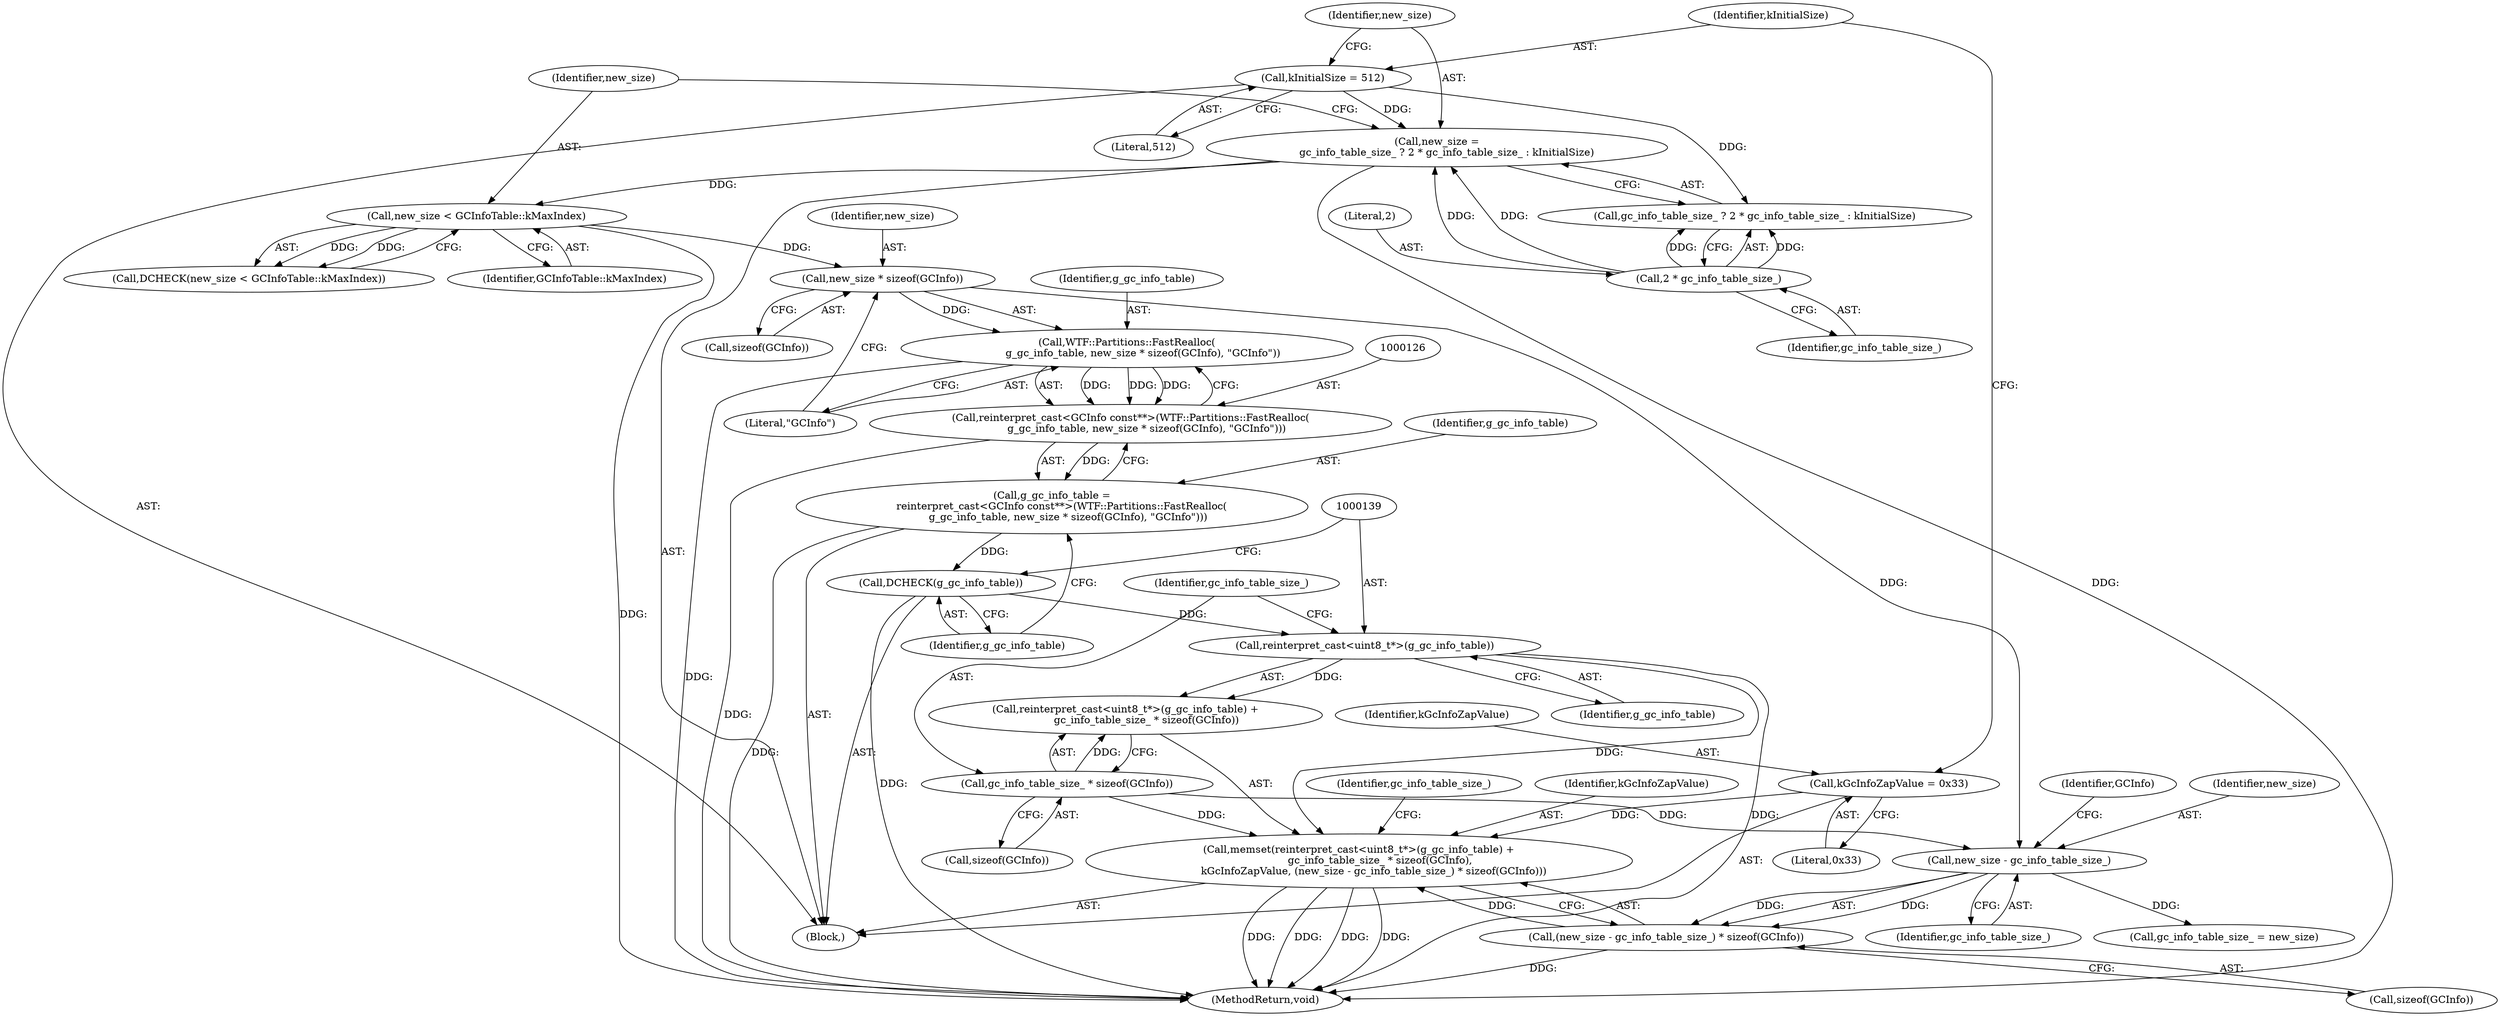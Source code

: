 digraph "1_Chrome_20b65d00ca3d8696430e22efad7485366f8c3a21_1@API" {
"1000136" [label="(Call,memset(reinterpret_cast<uint8_t*>(g_gc_info_table) +\n             gc_info_table_size_ * sizeof(GCInfo),\n         kGcInfoZapValue, (new_size - gc_info_table_size_) * sizeof(GCInfo)))"];
"1000138" [label="(Call,reinterpret_cast<uint8_t*>(g_gc_info_table))"];
"1000134" [label="(Call,DCHECK(g_gc_info_table))"];
"1000123" [label="(Call,g_gc_info_table =\n      reinterpret_cast<GCInfo const**>(WTF::Partitions::FastRealloc(\n          g_gc_info_table, new_size * sizeof(GCInfo), \"GCInfo\")))"];
"1000125" [label="(Call,reinterpret_cast<GCInfo const**>(WTF::Partitions::FastRealloc(\n          g_gc_info_table, new_size * sizeof(GCInfo), \"GCInfo\")))"];
"1000127" [label="(Call,WTF::Partitions::FastRealloc(\n          g_gc_info_table, new_size * sizeof(GCInfo), \"GCInfo\"))"];
"1000129" [label="(Call,new_size * sizeof(GCInfo))"];
"1000120" [label="(Call,new_size < GCInfoTable::kMaxIndex)"];
"1000111" [label="(Call,new_size =\n      gc_info_table_size_ ? 2 * gc_info_table_size_ : kInitialSize)"];
"1000115" [label="(Call,2 * gc_info_table_size_)"];
"1000107" [label="(Call,kInitialSize = 512)"];
"1000141" [label="(Call,gc_info_table_size_ * sizeof(GCInfo))"];
"1000103" [label="(Call,kGcInfoZapValue = 0x33)"];
"1000146" [label="(Call,(new_size - gc_info_table_size_) * sizeof(GCInfo))"];
"1000147" [label="(Call,new_size - gc_info_table_size_)"];
"1000121" [label="(Identifier,new_size)"];
"1000138" [label="(Call,reinterpret_cast<uint8_t*>(g_gc_info_table))"];
"1000104" [label="(Identifier,kGcInfoZapValue)"];
"1000153" [label="(Identifier,gc_info_table_size_)"];
"1000151" [label="(Identifier,GCInfo)"];
"1000124" [label="(Identifier,g_gc_info_table)"];
"1000147" [label="(Call,new_size - gc_info_table_size_)"];
"1000107" [label="(Call,kInitialSize = 512)"];
"1000148" [label="(Identifier,new_size)"];
"1000113" [label="(Call,gc_info_table_size_ ? 2 * gc_info_table_size_ : kInitialSize)"];
"1000145" [label="(Identifier,kGcInfoZapValue)"];
"1000112" [label="(Identifier,new_size)"];
"1000130" [label="(Identifier,new_size)"];
"1000103" [label="(Call,kGcInfoZapValue = 0x33)"];
"1000146" [label="(Call,(new_size - gc_info_table_size_) * sizeof(GCInfo))"];
"1000115" [label="(Call,2 * gc_info_table_size_)"];
"1000140" [label="(Identifier,g_gc_info_table)"];
"1000105" [label="(Literal,0x33)"];
"1000122" [label="(Identifier,GCInfoTable::kMaxIndex)"];
"1000129" [label="(Call,new_size * sizeof(GCInfo))"];
"1000116" [label="(Literal,2)"];
"1000131" [label="(Call,sizeof(GCInfo))"];
"1000101" [label="(Block,)"];
"1000137" [label="(Call,reinterpret_cast<uint8_t*>(g_gc_info_table) +\n             gc_info_table_size_ * sizeof(GCInfo))"];
"1000135" [label="(Identifier,g_gc_info_table)"];
"1000150" [label="(Call,sizeof(GCInfo))"];
"1000111" [label="(Call,new_size =\n      gc_info_table_size_ ? 2 * gc_info_table_size_ : kInitialSize)"];
"1000136" [label="(Call,memset(reinterpret_cast<uint8_t*>(g_gc_info_table) +\n             gc_info_table_size_ * sizeof(GCInfo),\n         kGcInfoZapValue, (new_size - gc_info_table_size_) * sizeof(GCInfo)))"];
"1000133" [label="(Literal,\"GCInfo\")"];
"1000119" [label="(Call,DCHECK(new_size < GCInfoTable::kMaxIndex))"];
"1000149" [label="(Identifier,gc_info_table_size_)"];
"1000120" [label="(Call,new_size < GCInfoTable::kMaxIndex)"];
"1000142" [label="(Identifier,gc_info_table_size_)"];
"1000117" [label="(Identifier,gc_info_table_size_)"];
"1000127" [label="(Call,WTF::Partitions::FastRealloc(\n          g_gc_info_table, new_size * sizeof(GCInfo), \"GCInfo\"))"];
"1000109" [label="(Literal,512)"];
"1000155" [label="(MethodReturn,void)"];
"1000108" [label="(Identifier,kInitialSize)"];
"1000123" [label="(Call,g_gc_info_table =\n      reinterpret_cast<GCInfo const**>(WTF::Partitions::FastRealloc(\n          g_gc_info_table, new_size * sizeof(GCInfo), \"GCInfo\")))"];
"1000141" [label="(Call,gc_info_table_size_ * sizeof(GCInfo))"];
"1000152" [label="(Call,gc_info_table_size_ = new_size)"];
"1000143" [label="(Call,sizeof(GCInfo))"];
"1000125" [label="(Call,reinterpret_cast<GCInfo const**>(WTF::Partitions::FastRealloc(\n          g_gc_info_table, new_size * sizeof(GCInfo), \"GCInfo\")))"];
"1000128" [label="(Identifier,g_gc_info_table)"];
"1000134" [label="(Call,DCHECK(g_gc_info_table))"];
"1000136" -> "1000101"  [label="AST: "];
"1000136" -> "1000146"  [label="CFG: "];
"1000137" -> "1000136"  [label="AST: "];
"1000145" -> "1000136"  [label="AST: "];
"1000146" -> "1000136"  [label="AST: "];
"1000153" -> "1000136"  [label="CFG: "];
"1000136" -> "1000155"  [label="DDG: "];
"1000136" -> "1000155"  [label="DDG: "];
"1000136" -> "1000155"  [label="DDG: "];
"1000136" -> "1000155"  [label="DDG: "];
"1000138" -> "1000136"  [label="DDG: "];
"1000141" -> "1000136"  [label="DDG: "];
"1000103" -> "1000136"  [label="DDG: "];
"1000146" -> "1000136"  [label="DDG: "];
"1000138" -> "1000137"  [label="AST: "];
"1000138" -> "1000140"  [label="CFG: "];
"1000139" -> "1000138"  [label="AST: "];
"1000140" -> "1000138"  [label="AST: "];
"1000142" -> "1000138"  [label="CFG: "];
"1000138" -> "1000155"  [label="DDG: "];
"1000138" -> "1000137"  [label="DDG: "];
"1000134" -> "1000138"  [label="DDG: "];
"1000134" -> "1000101"  [label="AST: "];
"1000134" -> "1000135"  [label="CFG: "];
"1000135" -> "1000134"  [label="AST: "];
"1000139" -> "1000134"  [label="CFG: "];
"1000134" -> "1000155"  [label="DDG: "];
"1000123" -> "1000134"  [label="DDG: "];
"1000123" -> "1000101"  [label="AST: "];
"1000123" -> "1000125"  [label="CFG: "];
"1000124" -> "1000123"  [label="AST: "];
"1000125" -> "1000123"  [label="AST: "];
"1000135" -> "1000123"  [label="CFG: "];
"1000123" -> "1000155"  [label="DDG: "];
"1000125" -> "1000123"  [label="DDG: "];
"1000125" -> "1000127"  [label="CFG: "];
"1000126" -> "1000125"  [label="AST: "];
"1000127" -> "1000125"  [label="AST: "];
"1000125" -> "1000155"  [label="DDG: "];
"1000127" -> "1000125"  [label="DDG: "];
"1000127" -> "1000125"  [label="DDG: "];
"1000127" -> "1000125"  [label="DDG: "];
"1000127" -> "1000133"  [label="CFG: "];
"1000128" -> "1000127"  [label="AST: "];
"1000129" -> "1000127"  [label="AST: "];
"1000133" -> "1000127"  [label="AST: "];
"1000127" -> "1000155"  [label="DDG: "];
"1000129" -> "1000127"  [label="DDG: "];
"1000129" -> "1000131"  [label="CFG: "];
"1000130" -> "1000129"  [label="AST: "];
"1000131" -> "1000129"  [label="AST: "];
"1000133" -> "1000129"  [label="CFG: "];
"1000120" -> "1000129"  [label="DDG: "];
"1000129" -> "1000147"  [label="DDG: "];
"1000120" -> "1000119"  [label="AST: "];
"1000120" -> "1000122"  [label="CFG: "];
"1000121" -> "1000120"  [label="AST: "];
"1000122" -> "1000120"  [label="AST: "];
"1000119" -> "1000120"  [label="CFG: "];
"1000120" -> "1000155"  [label="DDG: "];
"1000120" -> "1000119"  [label="DDG: "];
"1000120" -> "1000119"  [label="DDG: "];
"1000111" -> "1000120"  [label="DDG: "];
"1000111" -> "1000101"  [label="AST: "];
"1000111" -> "1000113"  [label="CFG: "];
"1000112" -> "1000111"  [label="AST: "];
"1000113" -> "1000111"  [label="AST: "];
"1000121" -> "1000111"  [label="CFG: "];
"1000111" -> "1000155"  [label="DDG: "];
"1000115" -> "1000111"  [label="DDG: "];
"1000115" -> "1000111"  [label="DDG: "];
"1000107" -> "1000111"  [label="DDG: "];
"1000115" -> "1000113"  [label="AST: "];
"1000115" -> "1000117"  [label="CFG: "];
"1000116" -> "1000115"  [label="AST: "];
"1000117" -> "1000115"  [label="AST: "];
"1000113" -> "1000115"  [label="CFG: "];
"1000115" -> "1000113"  [label="DDG: "];
"1000115" -> "1000113"  [label="DDG: "];
"1000107" -> "1000101"  [label="AST: "];
"1000107" -> "1000109"  [label="CFG: "];
"1000108" -> "1000107"  [label="AST: "];
"1000109" -> "1000107"  [label="AST: "];
"1000112" -> "1000107"  [label="CFG: "];
"1000107" -> "1000113"  [label="DDG: "];
"1000141" -> "1000137"  [label="AST: "];
"1000141" -> "1000143"  [label="CFG: "];
"1000142" -> "1000141"  [label="AST: "];
"1000143" -> "1000141"  [label="AST: "];
"1000137" -> "1000141"  [label="CFG: "];
"1000141" -> "1000137"  [label="DDG: "];
"1000141" -> "1000147"  [label="DDG: "];
"1000103" -> "1000101"  [label="AST: "];
"1000103" -> "1000105"  [label="CFG: "];
"1000104" -> "1000103"  [label="AST: "];
"1000105" -> "1000103"  [label="AST: "];
"1000108" -> "1000103"  [label="CFG: "];
"1000146" -> "1000150"  [label="CFG: "];
"1000147" -> "1000146"  [label="AST: "];
"1000150" -> "1000146"  [label="AST: "];
"1000146" -> "1000155"  [label="DDG: "];
"1000147" -> "1000146"  [label="DDG: "];
"1000147" -> "1000146"  [label="DDG: "];
"1000147" -> "1000149"  [label="CFG: "];
"1000148" -> "1000147"  [label="AST: "];
"1000149" -> "1000147"  [label="AST: "];
"1000151" -> "1000147"  [label="CFG: "];
"1000147" -> "1000152"  [label="DDG: "];
}
